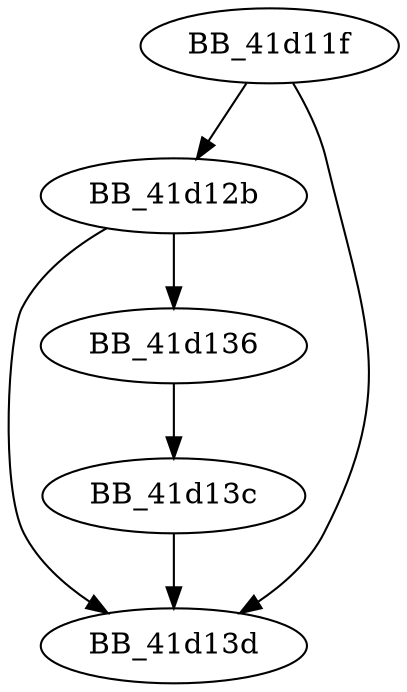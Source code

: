 DiGraph __freea{
BB_41d11f->BB_41d12b
BB_41d11f->BB_41d13d
BB_41d12b->BB_41d136
BB_41d12b->BB_41d13d
BB_41d136->BB_41d13c
BB_41d13c->BB_41d13d
}
